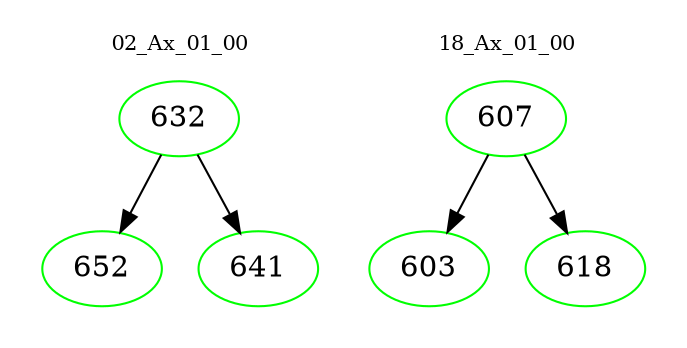 digraph{
subgraph cluster_0 {
color = white
label = "02_Ax_01_00";
fontsize=10;
T0_632 [label="632", color="green"]
T0_632 -> T0_652 [color="black"]
T0_652 [label="652", color="green"]
T0_632 -> T0_641 [color="black"]
T0_641 [label="641", color="green"]
}
subgraph cluster_1 {
color = white
label = "18_Ax_01_00";
fontsize=10;
T1_607 [label="607", color="green"]
T1_607 -> T1_603 [color="black"]
T1_603 [label="603", color="green"]
T1_607 -> T1_618 [color="black"]
T1_618 [label="618", color="green"]
}
}
